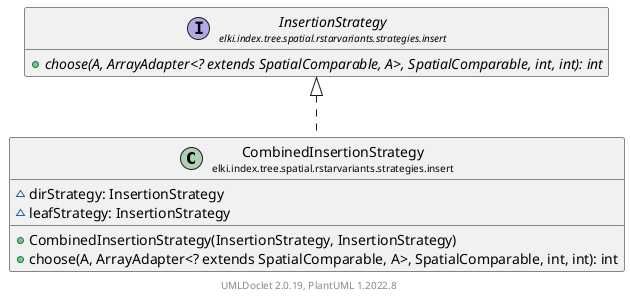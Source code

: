 @startuml
    remove .*\.(Instance|Par|Parameterizer|Factory)$
    set namespaceSeparator none
    hide empty fields
    hide empty methods

    class "<size:14>CombinedInsertionStrategy\n<size:10>elki.index.tree.spatial.rstarvariants.strategies.insert" as elki.index.tree.spatial.rstarvariants.strategies.insert.CombinedInsertionStrategy [[CombinedInsertionStrategy.html]] {
        ~dirStrategy: InsertionStrategy
        ~leafStrategy: InsertionStrategy
        +CombinedInsertionStrategy(InsertionStrategy, InsertionStrategy)
        +choose(A, ArrayAdapter<? extends SpatialComparable, A>, SpatialComparable, int, int): int
    }

    interface "<size:14>InsertionStrategy\n<size:10>elki.index.tree.spatial.rstarvariants.strategies.insert" as elki.index.tree.spatial.rstarvariants.strategies.insert.InsertionStrategy [[InsertionStrategy.html]] {
        {abstract} +choose(A, ArrayAdapter<? extends SpatialComparable, A>, SpatialComparable, int, int): int
    }
    class "<size:14>CombinedInsertionStrategy.Par\n<size:10>elki.index.tree.spatial.rstarvariants.strategies.insert" as elki.index.tree.spatial.rstarvariants.strategies.insert.CombinedInsertionStrategy.Par [[CombinedInsertionStrategy.Par.html]]

    elki.index.tree.spatial.rstarvariants.strategies.insert.InsertionStrategy <|.. elki.index.tree.spatial.rstarvariants.strategies.insert.CombinedInsertionStrategy
    elki.index.tree.spatial.rstarvariants.strategies.insert.CombinedInsertionStrategy +-- elki.index.tree.spatial.rstarvariants.strategies.insert.CombinedInsertionStrategy.Par

    center footer UMLDoclet 2.0.19, PlantUML 1.2022.8
@enduml
